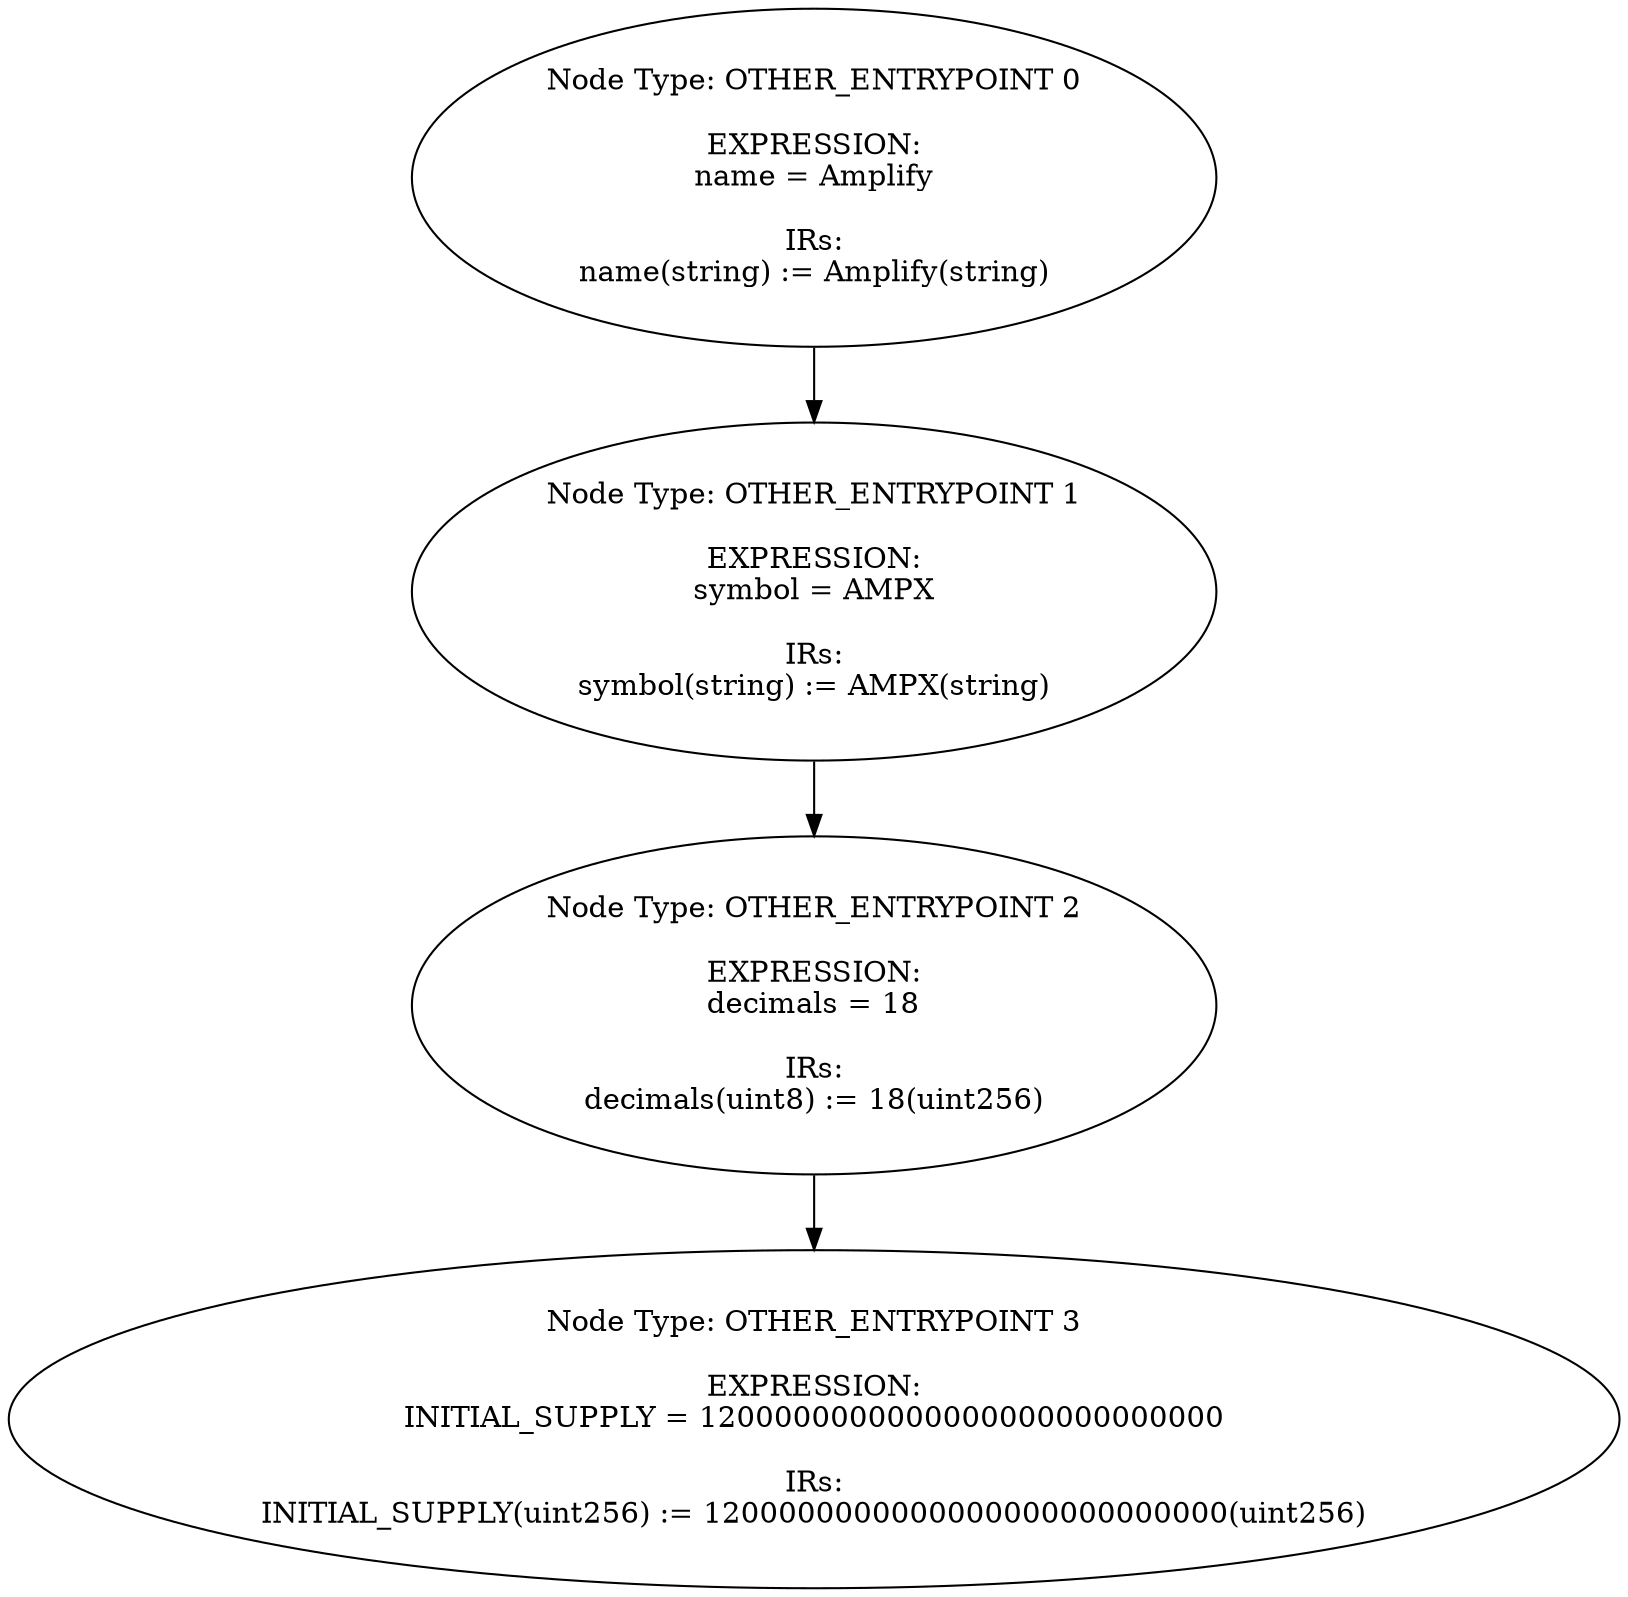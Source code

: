 digraph{
0[label="Node Type: OTHER_ENTRYPOINT 0

EXPRESSION:
name = Amplify

IRs:
name(string) := Amplify(string)"];
0->1;
1[label="Node Type: OTHER_ENTRYPOINT 1

EXPRESSION:
symbol = AMPX

IRs:
symbol(string) := AMPX(string)"];
1->2;
2[label="Node Type: OTHER_ENTRYPOINT 2

EXPRESSION:
decimals = 18

IRs:
decimals(uint8) := 18(uint256)"];
2->3;
3[label="Node Type: OTHER_ENTRYPOINT 3

EXPRESSION:
INITIAL_SUPPLY = 1200000000000000000000000000

IRs:
INITIAL_SUPPLY(uint256) := 1200000000000000000000000000(uint256)"];
}
